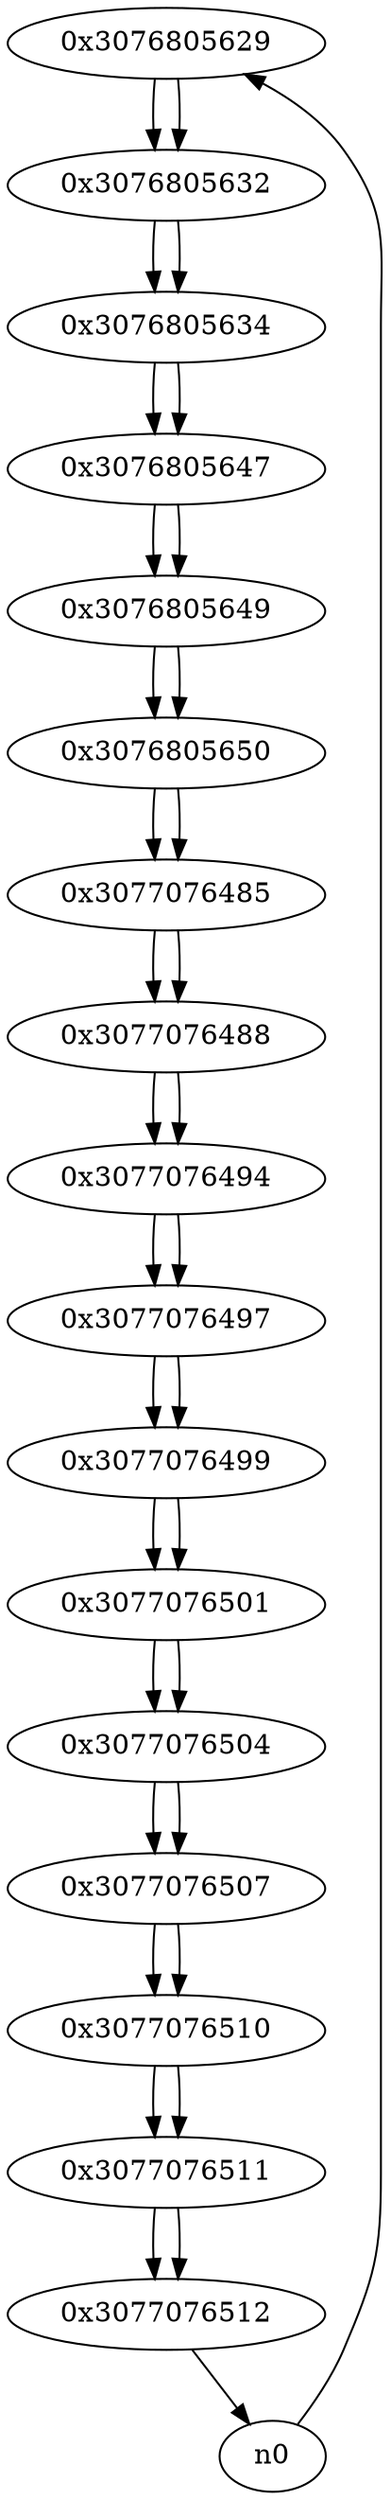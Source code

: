 digraph G{
/* nodes */
  n1 [label="0x3076805629"]
  n2 [label="0x3076805632"]
  n3 [label="0x3076805634"]
  n4 [label="0x3076805647"]
  n5 [label="0x3076805649"]
  n6 [label="0x3076805650"]
  n7 [label="0x3077076485"]
  n8 [label="0x3077076488"]
  n9 [label="0x3077076494"]
  n10 [label="0x3077076497"]
  n11 [label="0x3077076499"]
  n12 [label="0x3077076501"]
  n13 [label="0x3077076504"]
  n14 [label="0x3077076507"]
  n15 [label="0x3077076510"]
  n16 [label="0x3077076511"]
  n17 [label="0x3077076512"]
/* edges */
n1 -> n2;
n0 -> n1;
n2 -> n3;
n1 -> n2;
n3 -> n4;
n2 -> n3;
n4 -> n5;
n3 -> n4;
n5 -> n6;
n4 -> n5;
n6 -> n7;
n5 -> n6;
n7 -> n8;
n6 -> n7;
n8 -> n9;
n7 -> n8;
n9 -> n10;
n8 -> n9;
n10 -> n11;
n9 -> n10;
n11 -> n12;
n10 -> n11;
n12 -> n13;
n11 -> n12;
n13 -> n14;
n12 -> n13;
n14 -> n15;
n13 -> n14;
n15 -> n16;
n14 -> n15;
n16 -> n17;
n15 -> n16;
n17 -> n0;
n16 -> n17;
}
